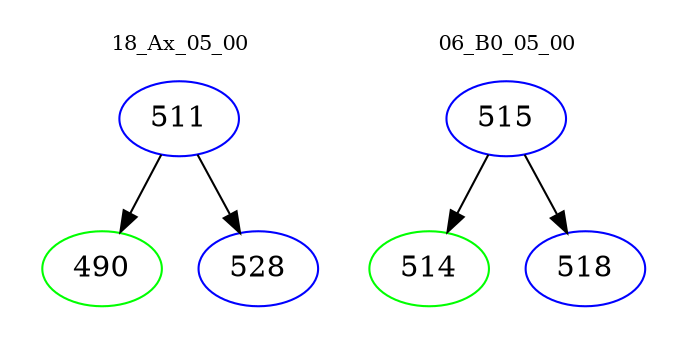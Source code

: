 digraph{
subgraph cluster_0 {
color = white
label = "18_Ax_05_00";
fontsize=10;
T0_511 [label="511", color="blue"]
T0_511 -> T0_490 [color="black"]
T0_490 [label="490", color="green"]
T0_511 -> T0_528 [color="black"]
T0_528 [label="528", color="blue"]
}
subgraph cluster_1 {
color = white
label = "06_B0_05_00";
fontsize=10;
T1_515 [label="515", color="blue"]
T1_515 -> T1_514 [color="black"]
T1_514 [label="514", color="green"]
T1_515 -> T1_518 [color="black"]
T1_518 [label="518", color="blue"]
}
}
